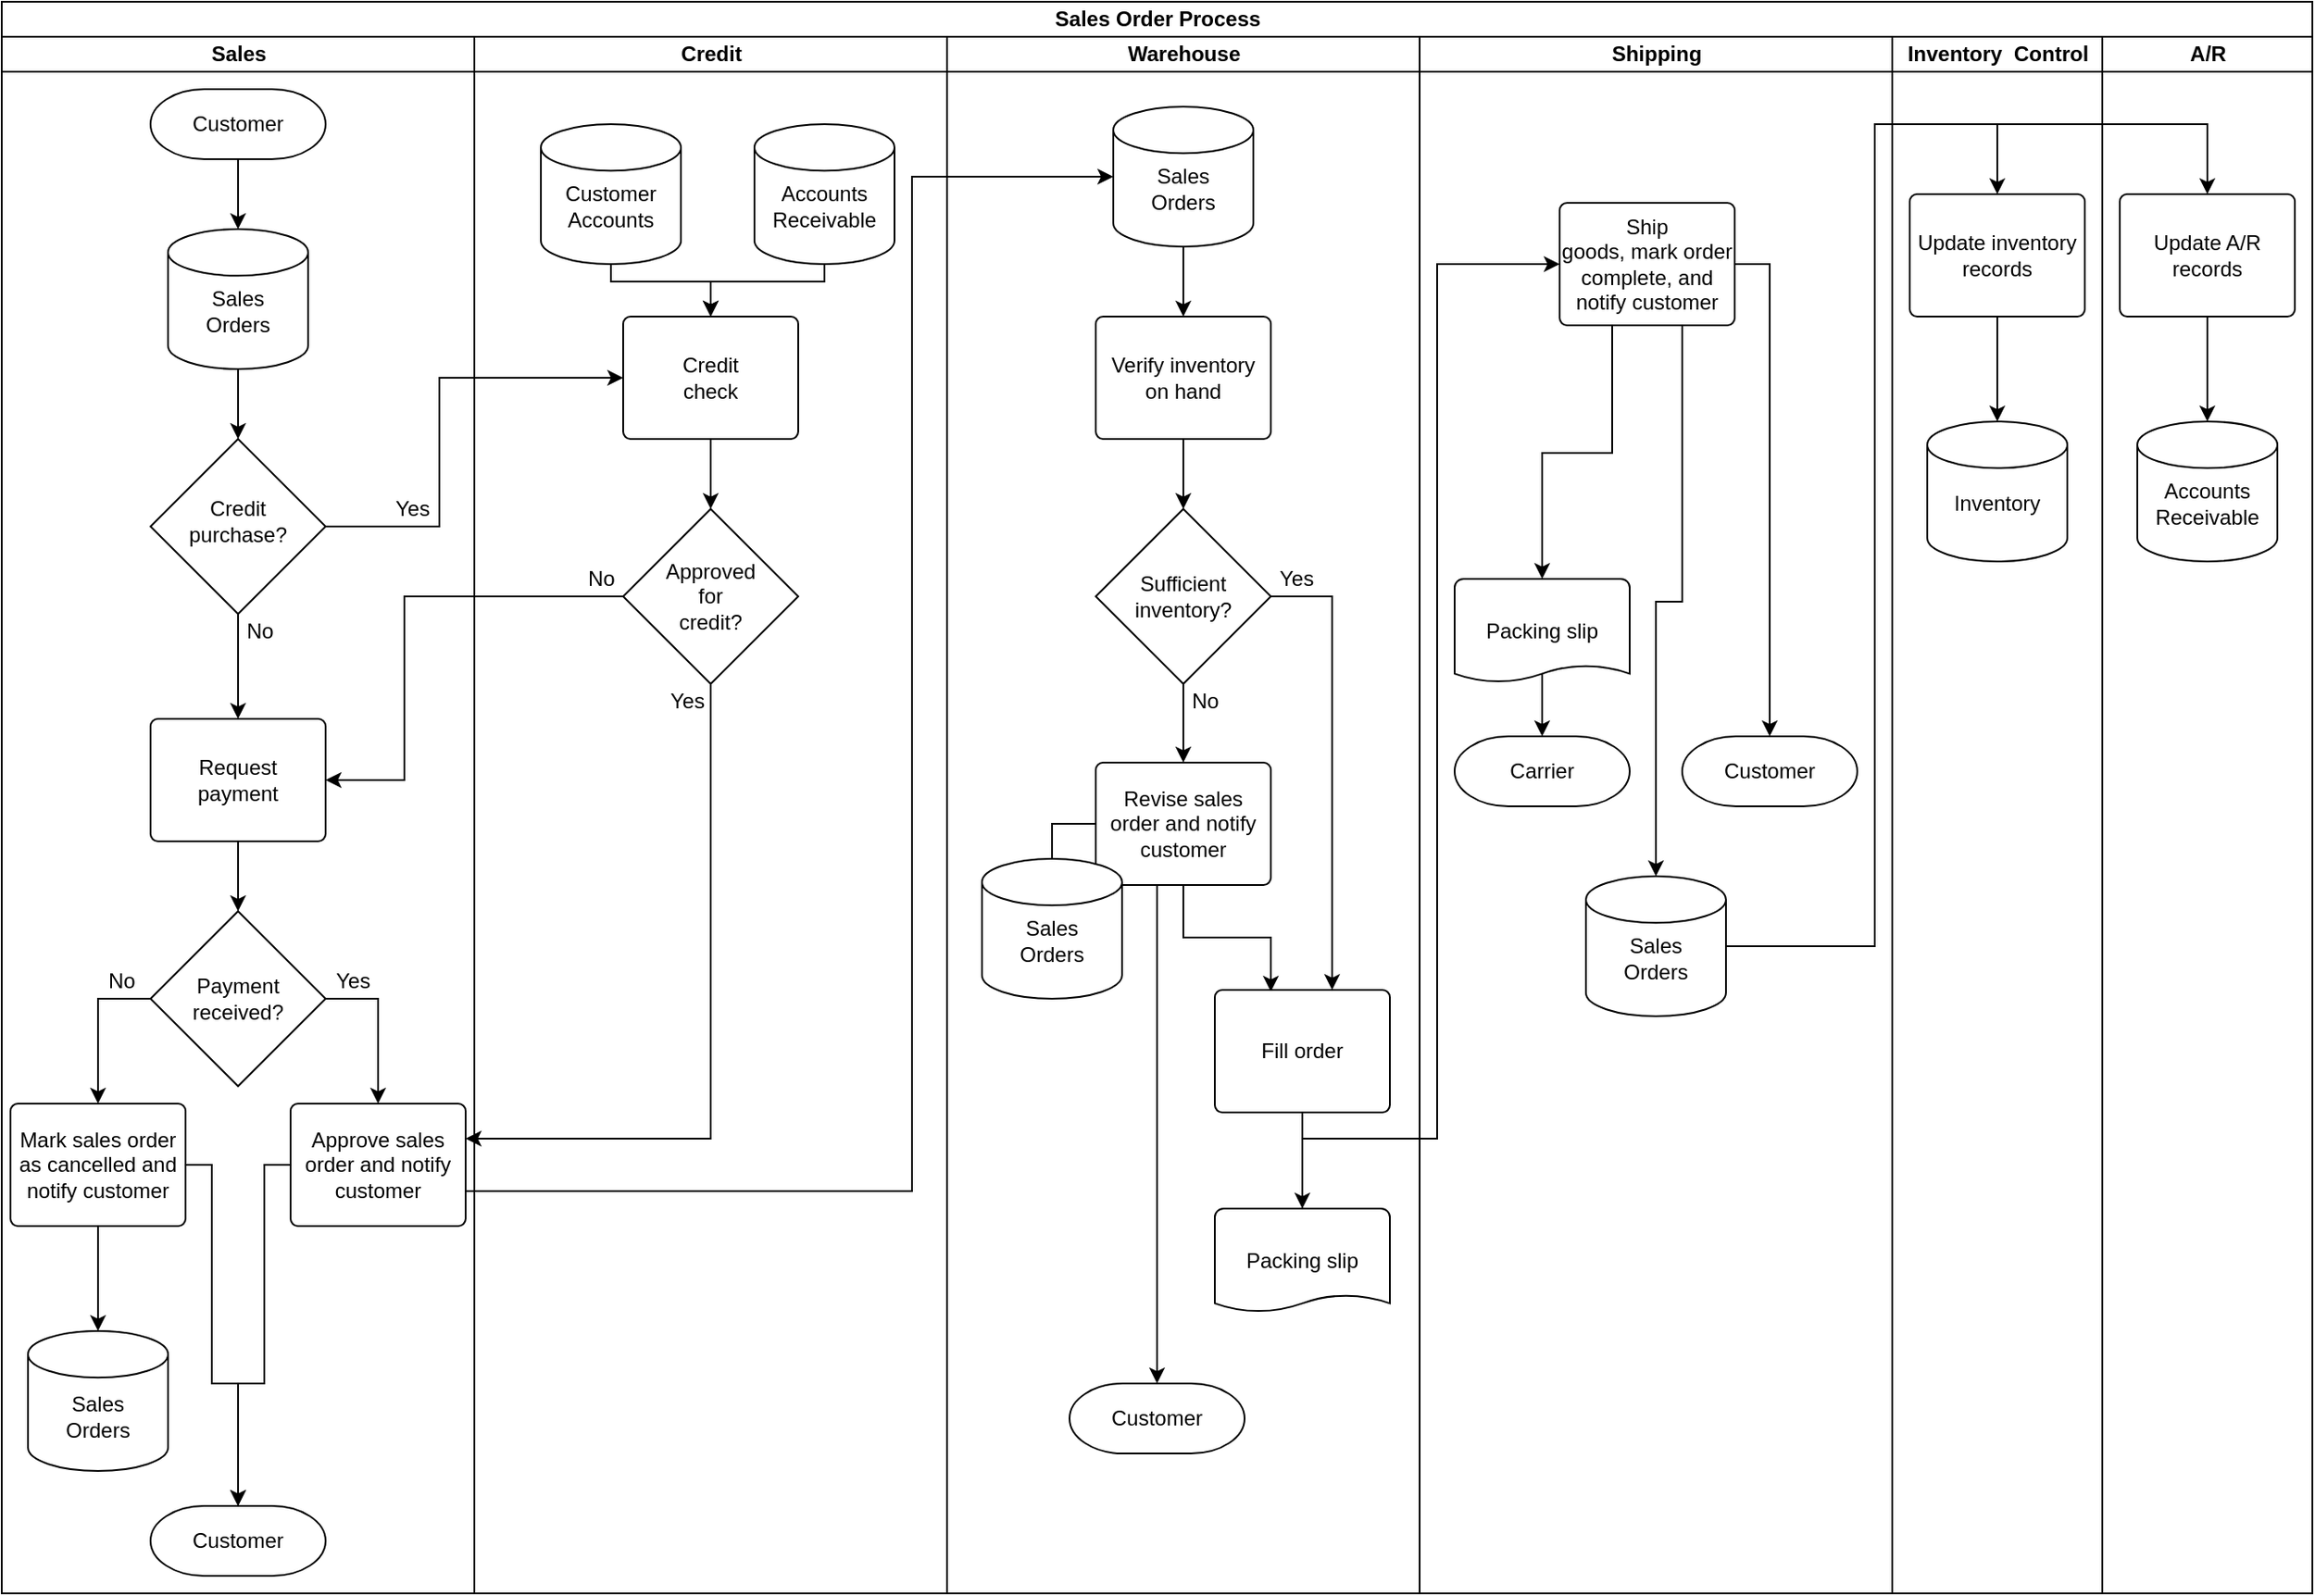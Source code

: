 <mxfile version="12.6.7" type="device"><diagram id="b4583198-e0eb-feb0-e5d7-9569f51c6ce7" name="Page-1"><mxGraphModel dx="1422" dy="804" grid="1" gridSize="10" guides="1" tooltips="1" connect="1" arrows="1" fold="1" page="1" pageScale="1" pageWidth="850" pageHeight="1100" background="#ffffff" math="0" shadow="0"><root><mxCell id="0"/><mxCell id="1" parent="0"/><mxCell id="2" value="Sales Order Process" style="swimlane;html=1;childLayout=stackLayout;startSize=20;" parent="1" vertex="1"><mxGeometry x="230" y="10" width="1320" height="910" as="geometry"/></mxCell><mxCell id="3" value="Sales" style="swimlane;html=1;startSize=20;" parent="2" vertex="1"><mxGeometry y="20" width="270" height="890" as="geometry"/></mxCell><mxCell id="9" style="edgeStyle=orthogonalEdgeStyle;rounded=0;html=1;entryX=0.5;entryY=0;entryPerimeter=0;jettySize=auto;orthogonalLoop=1;" parent="3" source="6" target="8" edge="1"><mxGeometry relative="1" as="geometry"/></mxCell><mxCell id="6" value="Customer" style="strokeWidth=1;html=1;shape=mxgraph.flowchart.terminator;whiteSpace=wrap;" parent="3" vertex="1"><mxGeometry x="85" y="30" width="100" height="40" as="geometry"/></mxCell><mxCell id="24" style="edgeStyle=orthogonalEdgeStyle;rounded=0;html=1;entryX=0.5;entryY=0;entryPerimeter=0;jettySize=auto;orthogonalLoop=1;" parent="3" source="8" target="23" edge="1"><mxGeometry relative="1" as="geometry"/></mxCell><mxCell id="8" value="Sales&lt;br&gt;Orders" style="strokeWidth=1;html=1;shape=mxgraph.flowchart.database;whiteSpace=wrap;spacingTop=14;" parent="3" vertex="1"><mxGeometry x="95" y="110" width="80" height="80" as="geometry"/></mxCell><mxCell id="44" style="edgeStyle=orthogonalEdgeStyle;rounded=0;html=1;entryX=0.5;entryY=0;entryPerimeter=0;jettySize=auto;orthogonalLoop=1;" parent="3" source="23" target="43" edge="1"><mxGeometry relative="1" as="geometry"/></mxCell><mxCell id="23" value="Credit&lt;br&gt;purchase?" style="strokeWidth=1;html=1;shape=mxgraph.flowchart.decision;whiteSpace=wrap;spacingBottom=6;" parent="3" vertex="1"><mxGeometry x="85" y="230" width="100" height="100" as="geometry"/></mxCell><mxCell id="47" style="edgeStyle=orthogonalEdgeStyle;rounded=0;html=1;entryX=0.5;entryY=0;entryPerimeter=0;jettySize=auto;orthogonalLoop=1;" parent="3" source="27" target="46" edge="1"><mxGeometry relative="1" as="geometry"><Array as="points"><mxPoint x="55" y="550"/></Array></mxGeometry></mxCell><mxCell id="50" style="edgeStyle=orthogonalEdgeStyle;rounded=0;html=1;entryX=0.5;entryY=0;entryPerimeter=0;jettySize=auto;orthogonalLoop=1;" parent="3" source="27" target="48" edge="1"><mxGeometry relative="1" as="geometry"><Array as="points"><mxPoint x="215" y="550"/></Array></mxGeometry></mxCell><mxCell id="27" value="Payment&lt;br&gt;received?" style="strokeWidth=1;html=1;shape=mxgraph.flowchart.decision;whiteSpace=wrap;spacingBottom=0;" parent="3" vertex="1"><mxGeometry x="85" y="500" width="100" height="100" as="geometry"/></mxCell><mxCell id="26" value="Yes" style="text;html=1;resizable=0;points=[];autosize=1;align=left;verticalAlign=top;spacingTop=-4;" parent="3" vertex="1"><mxGeometry x="223" y="260" width="40" height="20" as="geometry"/></mxCell><mxCell id="32" value="Sales&lt;br&gt;Orders" style="strokeWidth=1;html=1;shape=mxgraph.flowchart.database;whiteSpace=wrap;spacingTop=18;" parent="3" vertex="1"><mxGeometry x="15" y="740" width="80" height="80" as="geometry"/></mxCell><mxCell id="34" value="Yes" style="text;html=1;resizable=0;points=[];autosize=1;align=left;verticalAlign=top;spacingTop=-4;" parent="3" vertex="1"><mxGeometry x="189" y="530" width="40" height="20" as="geometry"/></mxCell><mxCell id="35" value="No" style="text;html=1;resizable=0;points=[];autosize=1;align=left;verticalAlign=top;spacingTop=-4;" parent="3" vertex="1"><mxGeometry x="59" y="530" width="30" height="20" as="geometry"/></mxCell><mxCell id="45" style="edgeStyle=orthogonalEdgeStyle;rounded=0;html=1;entryX=0.5;entryY=0;entryPerimeter=0;jettySize=auto;orthogonalLoop=1;" parent="3" source="43" target="27" edge="1"><mxGeometry relative="1" as="geometry"/></mxCell><mxCell id="43" value="Request&lt;br&gt;payment" style="strokeWidth=1;html=1;shape=mxgraph.flowchart.process;whiteSpace=wrap;" parent="3" vertex="1"><mxGeometry x="85" y="390" width="100" height="70" as="geometry"/></mxCell><mxCell id="54" style="edgeStyle=orthogonalEdgeStyle;rounded=0;html=1;entryX=0.5;entryY=0;entryPerimeter=0;jettySize=auto;orthogonalLoop=1;" parent="3" source="46" target="32" edge="1"><mxGeometry relative="1" as="geometry"/></mxCell><mxCell id="56" style="edgeStyle=orthogonalEdgeStyle;rounded=0;html=1;jettySize=auto;orthogonalLoop=1;" parent="3" source="46" target="55" edge="1"><mxGeometry relative="1" as="geometry"><Array as="points"><mxPoint x="120" y="645"/><mxPoint x="120" y="770"/><mxPoint x="135" y="770"/></Array></mxGeometry></mxCell><mxCell id="46" value="Mark sales order as cancelled and notify customer" style="strokeWidth=1;html=1;shape=mxgraph.flowchart.process;whiteSpace=wrap;" parent="3" vertex="1"><mxGeometry x="5" y="610" width="100" height="70" as="geometry"/></mxCell><mxCell id="57" style="edgeStyle=orthogonalEdgeStyle;rounded=0;html=1;entryX=0.5;entryY=0;entryPerimeter=0;jettySize=auto;orthogonalLoop=1;" parent="3" source="48" target="55" edge="1"><mxGeometry relative="1" as="geometry"><Array as="points"><mxPoint x="150" y="645"/><mxPoint x="150" y="770"/><mxPoint x="135" y="770"/></Array></mxGeometry></mxCell><mxCell id="48" value="Approve sales order and notify customer" style="strokeWidth=1;html=1;shape=mxgraph.flowchart.process;whiteSpace=wrap;" parent="3" vertex="1"><mxGeometry x="165" y="610" width="100" height="70" as="geometry"/></mxCell><mxCell id="55" value="Customer" style="strokeWidth=1;html=1;shape=mxgraph.flowchart.terminator;whiteSpace=wrap;" parent="3" vertex="1"><mxGeometry x="85" y="840" width="100" height="40" as="geometry"/></mxCell><mxCell id="4" value="Credit" style="swimlane;html=1;startSize=20;" parent="2" vertex="1"><mxGeometry x="270" y="20" width="270" height="890" as="geometry"/></mxCell><mxCell id="19" style="edgeStyle=orthogonalEdgeStyle;rounded=0;html=1;entryX=0.5;entryY=0;entryPerimeter=0;jettySize=auto;orthogonalLoop=1;" parent="4" source="10" target="18" edge="1"><mxGeometry relative="1" as="geometry"/></mxCell><mxCell id="10" value="Credit&lt;br&gt;check" style="strokeWidth=1;html=1;shape=mxgraph.flowchart.process;whiteSpace=wrap;" parent="4" vertex="1"><mxGeometry x="85" y="160" width="100" height="70" as="geometry"/></mxCell><mxCell id="16" style="edgeStyle=orthogonalEdgeStyle;rounded=0;html=1;jettySize=auto;orthogonalLoop=1;" parent="4" source="14" target="10" edge="1"><mxGeometry relative="1" as="geometry"><Array as="points"><mxPoint x="78" y="140"/><mxPoint x="135" y="140"/></Array></mxGeometry></mxCell><mxCell id="14" value="Customer&lt;br&gt;Accounts" style="strokeWidth=1;html=1;shape=mxgraph.flowchart.database;whiteSpace=wrap;spacingTop=14;" parent="4" vertex="1"><mxGeometry x="38" y="50" width="80" height="80" as="geometry"/></mxCell><mxCell id="17" style="edgeStyle=orthogonalEdgeStyle;rounded=0;html=1;entryX=0.5;entryY=0;entryPerimeter=0;jettySize=auto;orthogonalLoop=1;" parent="4" source="15" target="10" edge="1"><mxGeometry relative="1" as="geometry"><Array as="points"><mxPoint x="200" y="140"/><mxPoint x="135" y="140"/></Array></mxGeometry></mxCell><mxCell id="15" value="Accounts&lt;br&gt;Receivable" style="strokeWidth=1;html=1;shape=mxgraph.flowchart.database;whiteSpace=wrap;spacingTop=14;" parent="4" vertex="1"><mxGeometry x="160" y="50" width="80" height="80" as="geometry"/></mxCell><mxCell id="18" value="Approved&lt;br&gt;for&lt;br&gt;credit?" style="strokeWidth=1;html=1;shape=mxgraph.flowchart.decision;whiteSpace=wrap;" parent="4" vertex="1"><mxGeometry x="85" y="270" width="100" height="100" as="geometry"/></mxCell><mxCell id="39" value="No" style="text;html=1;resizable=0;points=[];autosize=1;align=left;verticalAlign=top;spacingTop=-4;" parent="4" vertex="1"><mxGeometry x="63" y="300" width="30" height="20" as="geometry"/></mxCell><mxCell id="41" value="Yes" style="text;html=1;resizable=0;points=[];autosize=1;align=left;verticalAlign=top;spacingTop=-4;" parent="4" vertex="1"><mxGeometry x="110" y="370" width="40" height="20" as="geometry"/></mxCell><mxCell id="5" value="Warehouse" style="swimlane;html=1;startSize=20;" parent="2" vertex="1"><mxGeometry x="540" y="20" width="270" height="890" as="geometry"/></mxCell><mxCell id="94" style="edgeStyle=orthogonalEdgeStyle;rounded=0;html=1;entryX=0.5;entryY=0;entryPerimeter=0;jettySize=auto;orthogonalLoop=1;" parent="5" source="20" target="93" edge="1"><mxGeometry relative="1" as="geometry"/></mxCell><mxCell id="20" value="Verify inventory&lt;br&gt;on hand" style="strokeWidth=1;html=1;shape=mxgraph.flowchart.process;whiteSpace=wrap;" parent="5" vertex="1"><mxGeometry x="85" y="160" width="100" height="70" as="geometry"/></mxCell><mxCell id="96" style="edgeStyle=orthogonalEdgeStyle;rounded=0;html=1;entryX=0.5;entryY=0;entryPerimeter=0;jettySize=auto;orthogonalLoop=1;" parent="5" source="93" target="95" edge="1"><mxGeometry relative="1" as="geometry"/></mxCell><mxCell id="100" style="edgeStyle=orthogonalEdgeStyle;rounded=0;html=1;jettySize=auto;orthogonalLoop=1;" parent="5" source="93" target="99" edge="1"><mxGeometry relative="1" as="geometry"><Array as="points"><mxPoint x="220" y="320"/></Array></mxGeometry></mxCell><mxCell id="93" value="Sufficient&lt;br&gt;inventory?" style="strokeWidth=1;html=1;shape=mxgraph.flowchart.decision;whiteSpace=wrap;" parent="5" vertex="1"><mxGeometry x="85" y="270" width="100" height="100" as="geometry"/></mxCell><mxCell id="102" style="edgeStyle=orthogonalEdgeStyle;rounded=0;html=1;entryX=0.5;entryY=0;entryPerimeter=0;jettySize=auto;orthogonalLoop=1;" parent="5" source="95" edge="1"><mxGeometry relative="1" as="geometry"><Array as="points"><mxPoint x="60" y="450"/></Array><mxPoint x="60" y="540" as="targetPoint"/></mxGeometry></mxCell><mxCell id="103" style="edgeStyle=orthogonalEdgeStyle;rounded=0;html=1;entryX=0.32;entryY=0.014;entryPerimeter=0;jettySize=auto;orthogonalLoop=1;" parent="5" source="95" target="99" edge="1"><mxGeometry relative="1" as="geometry"/></mxCell><mxCell id="105" style="edgeStyle=orthogonalEdgeStyle;rounded=0;html=1;entryX=0.5;entryY=0;entryPerimeter=0;jettySize=auto;orthogonalLoop=1;" parent="5" source="95" target="104" edge="1"><mxGeometry relative="1" as="geometry"><Array as="points"><mxPoint x="120" y="540"/><mxPoint x="120" y="540"/></Array></mxGeometry></mxCell><mxCell id="95" value="Revise sales order and notify customer" style="strokeWidth=1;html=1;shape=mxgraph.flowchart.process;whiteSpace=wrap;" parent="5" vertex="1"><mxGeometry x="85" y="415" width="100" height="70" as="geometry"/></mxCell><mxCell id="97" value="No" style="text;html=1;resizable=0;points=[];autosize=1;align=left;verticalAlign=top;spacingTop=-4;" parent="5" vertex="1"><mxGeometry x="138" y="370" width="30" height="20" as="geometry"/></mxCell><mxCell id="98" value="Sales&lt;br&gt;Orders" style="strokeWidth=1;html=1;shape=mxgraph.flowchart.database;whiteSpace=wrap;spacingTop=14;" parent="5" vertex="1"><mxGeometry x="20" y="470" width="80" height="80" as="geometry"/></mxCell><mxCell id="107" style="edgeStyle=orthogonalEdgeStyle;rounded=0;html=1;entryX=0.5;entryY=0;entryPerimeter=0;jettySize=auto;orthogonalLoop=1;" parent="5" source="99" target="106" edge="1"><mxGeometry relative="1" as="geometry"/></mxCell><mxCell id="99" value="Fill order" style="strokeWidth=1;html=1;shape=mxgraph.flowchart.process;whiteSpace=wrap;" parent="5" vertex="1"><mxGeometry x="153" y="545" width="100" height="70" as="geometry"/></mxCell><mxCell id="101" value="Yes" style="text;html=1;resizable=0;points=[];autosize=1;align=left;verticalAlign=top;spacingTop=-4;" parent="5" vertex="1"><mxGeometry x="188" y="300" width="40" height="20" as="geometry"/></mxCell><mxCell id="104" value="Customer" style="strokeWidth=1;html=1;shape=mxgraph.flowchart.terminator;whiteSpace=wrap;" parent="5" vertex="1"><mxGeometry x="70" y="770" width="100" height="40" as="geometry"/></mxCell><mxCell id="106" value="Packing slip" style="strokeWidth=1;html=1;shape=mxgraph.flowchart.document;whiteSpace=wrap;" parent="5" vertex="1"><mxGeometry x="153" y="670" width="100" height="60" as="geometry"/></mxCell><mxCell id="9HghilbQNO_g50HA5o8X-110" style="edgeStyle=orthogonalEdgeStyle;rounded=0;orthogonalLoop=1;jettySize=auto;html=1;entryX=0.5;entryY=0;entryDx=0;entryDy=0;entryPerimeter=0;" edge="1" parent="5" source="9HghilbQNO_g50HA5o8X-109" target="20"><mxGeometry relative="1" as="geometry"/></mxCell><mxCell id="9HghilbQNO_g50HA5o8X-109" value="Sales&lt;br&gt;Orders" style="strokeWidth=1;html=1;shape=mxgraph.flowchart.database;whiteSpace=wrap;spacingTop=14;" vertex="1" parent="5"><mxGeometry x="95" y="40" width="80" height="80" as="geometry"/></mxCell><mxCell id="25" style="edgeStyle=orthogonalEdgeStyle;rounded=0;html=1;entryX=0;entryY=0.5;entryPerimeter=0;jettySize=auto;orthogonalLoop=1;" parent="2" source="23" target="10" edge="1"><mxGeometry relative="1" as="geometry"><Array as="points"><mxPoint x="250" y="300"/><mxPoint x="250" y="215"/></Array></mxGeometry></mxCell><mxCell id="30" style="edgeStyle=orthogonalEdgeStyle;rounded=0;html=1;jettySize=auto;orthogonalLoop=1;entryX=1;entryY=0.5;entryPerimeter=0;" parent="2" source="18" target="43" edge="1"><mxGeometry relative="1" as="geometry"><Array as="points"><mxPoint x="230" y="340"/><mxPoint x="230" y="445"/></Array></mxGeometry></mxCell><mxCell id="51" style="edgeStyle=orthogonalEdgeStyle;rounded=0;html=1;jettySize=auto;orthogonalLoop=1;entryX=0;entryY=0.5;entryPerimeter=0;entryDx=0;entryDy=0;" parent="2" source="48" target="9HghilbQNO_g50HA5o8X-109" edge="1"><mxGeometry relative="1" as="geometry"><mxPoint x="510" y="430" as="targetPoint"/><Array as="points"><mxPoint x="520" y="680"/><mxPoint x="520" y="100"/></Array></mxGeometry></mxCell><mxCell id="58" style="edgeStyle=orthogonalEdgeStyle;rounded=0;html=1;jettySize=auto;orthogonalLoop=1;" parent="2" source="18" target="48" edge="1"><mxGeometry relative="1" as="geometry"><mxPoint x="300" y="680" as="targetPoint"/><Array as="points"><mxPoint x="405" y="650"/></Array></mxGeometry></mxCell><mxCell id="59" value="Shipping" style="swimlane;html=1;startSize=20;" parent="2" vertex="1"><mxGeometry x="810" y="20" width="270" height="890" as="geometry"/></mxCell><mxCell id="67" style="edgeStyle=orthogonalEdgeStyle;rounded=0;html=1;entryX=0.5;entryY=0;entryPerimeter=0;jettySize=auto;orthogonalLoop=1;" parent="59" source="60" target="66" edge="1"><mxGeometry relative="1" as="geometry"><Array as="points"><mxPoint x="200" y="130"/></Array></mxGeometry></mxCell><mxCell id="69" style="edgeStyle=orthogonalEdgeStyle;rounded=0;html=1;entryX=0.5;entryY=0;entryPerimeter=0;jettySize=auto;orthogonalLoop=1;" parent="59" source="60" target="68" edge="1"><mxGeometry relative="1" as="geometry"><Array as="points"><mxPoint x="110" y="238"/><mxPoint x="70" y="238"/></Array></mxGeometry></mxCell><mxCell id="86" style="edgeStyle=orthogonalEdgeStyle;rounded=0;html=1;entryX=0.5;entryY=0;entryPerimeter=0;jettySize=auto;orthogonalLoop=1;" parent="59" source="60" target="85" edge="1"><mxGeometry relative="1" as="geometry"><Array as="points"><mxPoint x="150" y="323"/><mxPoint x="135" y="323"/></Array></mxGeometry></mxCell><mxCell id="60" value="Ship&lt;br&gt;goods, mark order complete, and notify customer" style="strokeWidth=1;html=1;shape=mxgraph.flowchart.process;whiteSpace=wrap;" parent="59" vertex="1"><mxGeometry x="80" y="95" width="100" height="70" as="geometry"/></mxCell><mxCell id="65" value="Carrier" style="strokeWidth=1;html=1;shape=mxgraph.flowchart.terminator;whiteSpace=wrap;" parent="59" vertex="1"><mxGeometry x="20" y="400" width="100" height="40" as="geometry"/></mxCell><mxCell id="66" value="Customer" style="strokeWidth=1;html=1;shape=mxgraph.flowchart.terminator;whiteSpace=wrap;" parent="59" vertex="1"><mxGeometry x="150" y="400" width="100" height="40" as="geometry"/></mxCell><mxCell id="70" style="edgeStyle=orthogonalEdgeStyle;rounded=0;html=1;jettySize=auto;orthogonalLoop=1;exitX=0.5;exitY=0.9;exitPerimeter=0;" parent="59" source="68" target="65" edge="1"><mxGeometry relative="1" as="geometry"><Array as="points"/></mxGeometry></mxCell><mxCell id="68" value="Packing slip" style="strokeWidth=1;html=1;shape=mxgraph.flowchart.document;whiteSpace=wrap;" parent="59" vertex="1"><mxGeometry x="20" y="310" width="100" height="60" as="geometry"/></mxCell><mxCell id="85" value="Sales&lt;br&gt;Orders" style="strokeWidth=1;html=1;shape=mxgraph.flowchart.database;whiteSpace=wrap;spacingTop=14;" parent="59" vertex="1"><mxGeometry x="95" y="480" width="80" height="80" as="geometry"/></mxCell><mxCell id="71" value="Inventory &amp;nbsp;Control" style="swimlane;html=1;startSize=20;" parent="2" vertex="1"><mxGeometry x="1080" y="20" width="120" height="890" as="geometry"/></mxCell><mxCell id="89" style="edgeStyle=orthogonalEdgeStyle;rounded=0;html=1;entryX=0.5;entryY=0;entryPerimeter=0;jettySize=auto;orthogonalLoop=1;" parent="71" source="73" target="88" edge="1"><mxGeometry relative="1" as="geometry"/></mxCell><mxCell id="73" value="Update inventory records" style="strokeWidth=1;html=1;shape=mxgraph.flowchart.process;whiteSpace=wrap;" parent="71" vertex="1"><mxGeometry x="10" y="90" width="100" height="70" as="geometry"/></mxCell><mxCell id="88" value="Inventory" style="strokeWidth=1;html=1;shape=mxgraph.flowchart.database;whiteSpace=wrap;spacingTop=14;" parent="71" vertex="1"><mxGeometry x="20" y="220" width="80" height="80" as="geometry"/></mxCell><mxCell id="75" value="A/R" style="swimlane;html=1;startSize=20;" parent="2" vertex="1"><mxGeometry x="1200" y="20" width="120" height="890" as="geometry"/></mxCell><mxCell id="80" style="edgeStyle=orthogonalEdgeStyle;rounded=0;html=1;entryX=0.5;entryY=0;entryPerimeter=0;jettySize=auto;orthogonalLoop=1;" parent="75" source="77" target="79" edge="1"><mxGeometry relative="1" as="geometry"/></mxCell><mxCell id="77" value="Update A/R records" style="strokeWidth=1;html=1;shape=mxgraph.flowchart.process;whiteSpace=wrap;" parent="75" vertex="1"><mxGeometry x="10" y="90" width="100" height="70" as="geometry"/></mxCell><mxCell id="79" value="Accounts&lt;br&gt;Receivable" style="strokeWidth=1;html=1;shape=mxgraph.flowchart.database;whiteSpace=wrap;spacingTop=14;" parent="75" vertex="1"><mxGeometry x="20" y="220" width="80" height="80" as="geometry"/></mxCell><mxCell id="87" style="edgeStyle=orthogonalEdgeStyle;rounded=0;html=1;entryX=0.5;entryY=0;entryPerimeter=0;jettySize=auto;orthogonalLoop=1;" parent="2" source="85" target="77" edge="1"><mxGeometry relative="1" as="geometry"><Array as="points"><mxPoint x="1070" y="540"/><mxPoint x="1070" y="70"/><mxPoint x="1260" y="70"/></Array></mxGeometry></mxCell><mxCell id="108" style="edgeStyle=orthogonalEdgeStyle;rounded=0;html=1;entryX=0;entryY=0.5;entryPerimeter=0;jettySize=auto;orthogonalLoop=1;" parent="2" source="106" target="60" edge="1"><mxGeometry relative="1" as="geometry"><Array as="points"><mxPoint x="820" y="650"/><mxPoint x="820" y="150"/></Array></mxGeometry></mxCell><mxCell id="109" style="edgeStyle=orthogonalEdgeStyle;rounded=0;html=1;entryX=0.5;entryY=0;entryPerimeter=0;jettySize=auto;orthogonalLoop=1;" parent="2" source="85" target="73" edge="1"><mxGeometry relative="1" as="geometry"><Array as="points"><mxPoint x="1070" y="540"/><mxPoint x="1070" y="70"/><mxPoint x="1140" y="70"/></Array></mxGeometry></mxCell><mxCell id="29" value="No" style="text;html=1;resizable=0;points=[];autosize=1;align=left;verticalAlign=top;spacingTop=-4;" parent="1" vertex="1"><mxGeometry x="368" y="360" width="30" height="20" as="geometry"/></mxCell></root></mxGraphModel></diagram></mxfile>